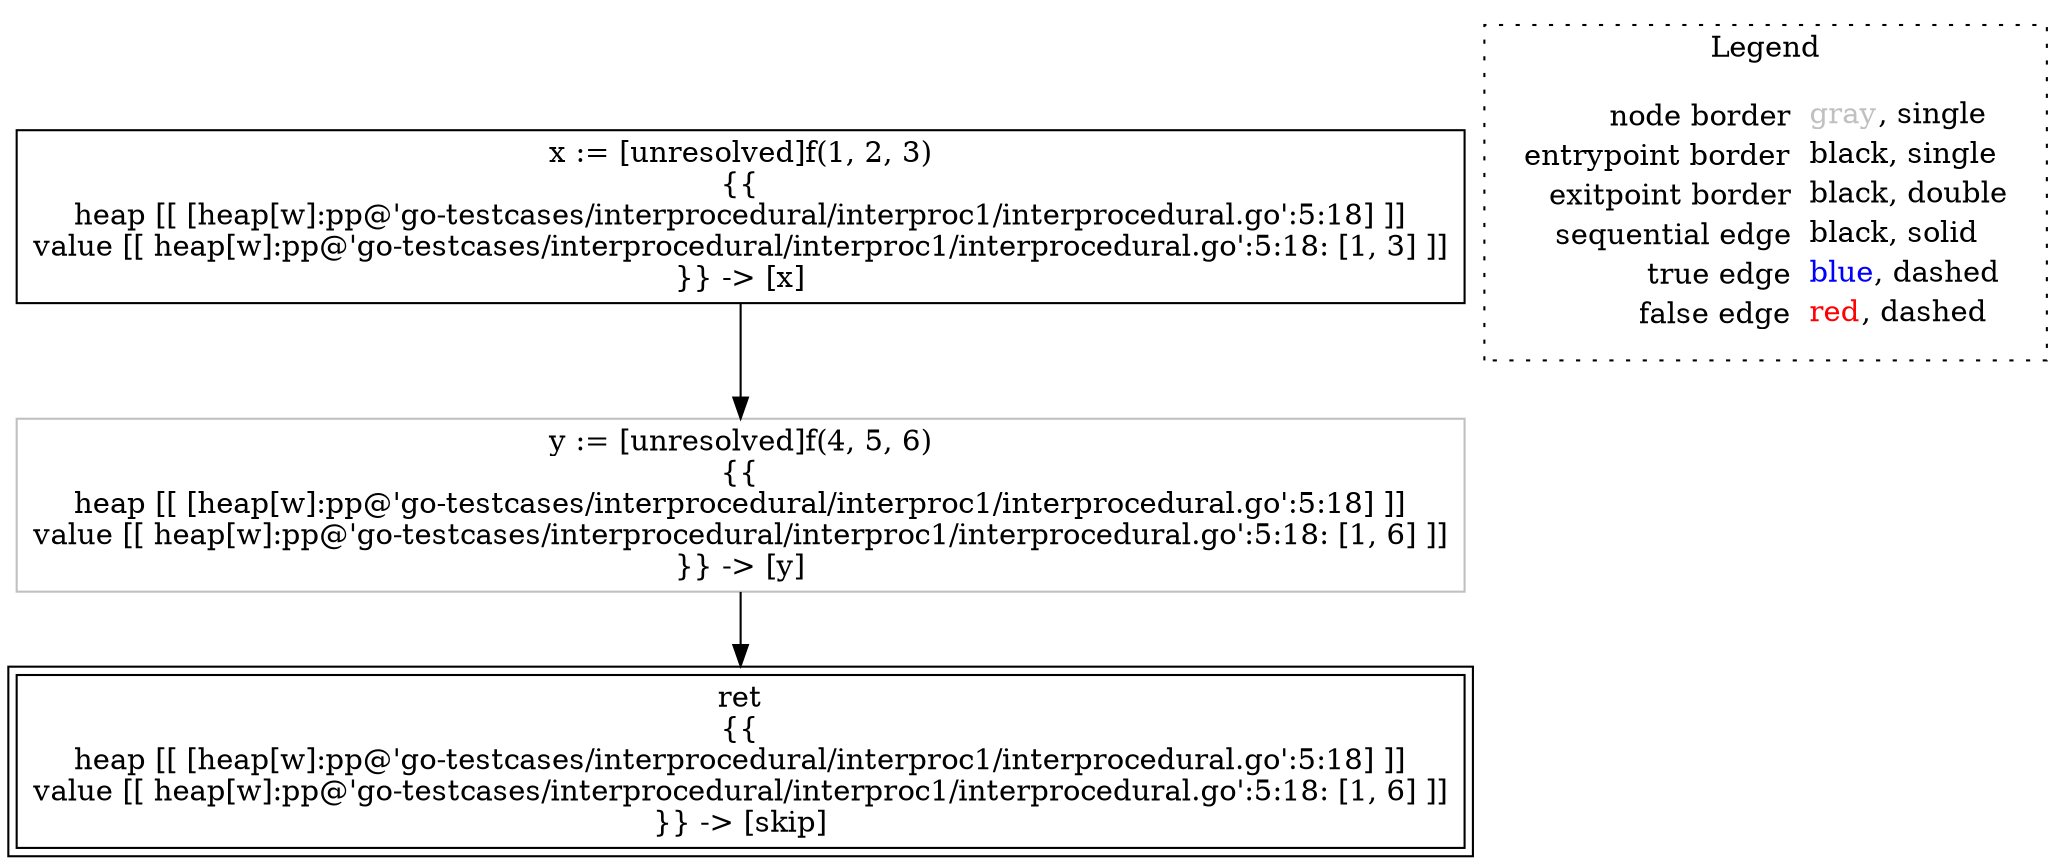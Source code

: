 digraph {
	"node0" [shape="rect",color="black",label=<x := [unresolved]f(1, 2, 3)<BR/>{{<BR/>heap [[ [heap[w]:pp@'go-testcases/interprocedural/interproc1/interprocedural.go':5:18] ]]<BR/>value [[ heap[w]:pp@'go-testcases/interprocedural/interproc1/interprocedural.go':5:18: [1, 3] ]]<BR/>}} -&gt; [x]>];
	"node1" [shape="rect",color="gray",label=<y := [unresolved]f(4, 5, 6)<BR/>{{<BR/>heap [[ [heap[w]:pp@'go-testcases/interprocedural/interproc1/interprocedural.go':5:18] ]]<BR/>value [[ heap[w]:pp@'go-testcases/interprocedural/interproc1/interprocedural.go':5:18: [1, 6] ]]<BR/>}} -&gt; [y]>];
	"node2" [shape="rect",color="black",peripheries="2",label=<ret<BR/>{{<BR/>heap [[ [heap[w]:pp@'go-testcases/interprocedural/interproc1/interprocedural.go':5:18] ]]<BR/>value [[ heap[w]:pp@'go-testcases/interprocedural/interproc1/interprocedural.go':5:18: [1, 6] ]]<BR/>}} -&gt; [skip]>];
	"node1" -> "node2" [color="black"];
	"node0" -> "node1" [color="black"];
subgraph cluster_legend {
	label="Legend";
	style=dotted;
	node [shape=plaintext];
	"legend" [label=<<table border="0" cellpadding="2" cellspacing="0" cellborder="0"><tr><td align="right">node border&nbsp;</td><td align="left"><font color="gray">gray</font>, single</td></tr><tr><td align="right">entrypoint border&nbsp;</td><td align="left"><font color="black">black</font>, single</td></tr><tr><td align="right">exitpoint border&nbsp;</td><td align="left"><font color="black">black</font>, double</td></tr><tr><td align="right">sequential edge&nbsp;</td><td align="left"><font color="black">black</font>, solid</td></tr><tr><td align="right">true edge&nbsp;</td><td align="left"><font color="blue">blue</font>, dashed</td></tr><tr><td align="right">false edge&nbsp;</td><td align="left"><font color="red">red</font>, dashed</td></tr></table>>];
}

}
